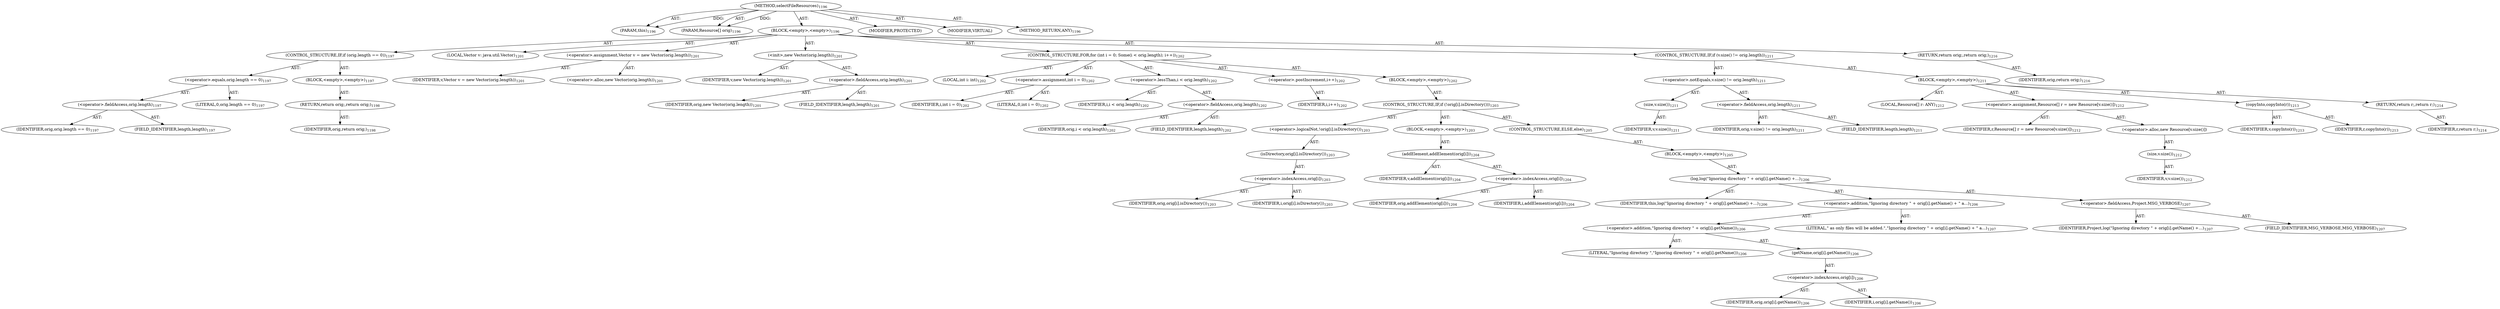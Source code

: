 digraph "selectFileResources" {  
"111669149733" [label = <(METHOD,selectFileResources)<SUB>1196</SUB>> ]
"115964117007" [label = <(PARAM,this)<SUB>1196</SUB>> ]
"115964117073" [label = <(PARAM,Resource[] orig)<SUB>1196</SUB>> ]
"25769803961" [label = <(BLOCK,&lt;empty&gt;,&lt;empty&gt;)<SUB>1196</SUB>> ]
"47244640389" [label = <(CONTROL_STRUCTURE,IF,if (orig.length == 0))<SUB>1197</SUB>> ]
"30064772049" [label = <(&lt;operator&gt;.equals,orig.length == 0)<SUB>1197</SUB>> ]
"30064772050" [label = <(&lt;operator&gt;.fieldAccess,orig.length)<SUB>1197</SUB>> ]
"68719477582" [label = <(IDENTIFIER,orig,orig.length == 0)<SUB>1197</SUB>> ]
"55834575031" [label = <(FIELD_IDENTIFIER,length,length)<SUB>1197</SUB>> ]
"90194313426" [label = <(LITERAL,0,orig.length == 0)<SUB>1197</SUB>> ]
"25769803962" [label = <(BLOCK,&lt;empty&gt;,&lt;empty&gt;)<SUB>1197</SUB>> ]
"146028888084" [label = <(RETURN,return orig;,return orig;)<SUB>1198</SUB>> ]
"68719477583" [label = <(IDENTIFIER,orig,return orig;)<SUB>1198</SUB>> ]
"94489280620" [label = <(LOCAL,Vector v: java.util.Vector)<SUB>1201</SUB>> ]
"30064772051" [label = <(&lt;operator&gt;.assignment,Vector v = new Vector(orig.length))<SUB>1201</SUB>> ]
"68719477584" [label = <(IDENTIFIER,v,Vector v = new Vector(orig.length))<SUB>1201</SUB>> ]
"30064772052" [label = <(&lt;operator&gt;.alloc,new Vector(orig.length))<SUB>1201</SUB>> ]
"30064772053" [label = <(&lt;init&gt;,new Vector(orig.length))<SUB>1201</SUB>> ]
"68719477585" [label = <(IDENTIFIER,v,new Vector(orig.length))<SUB>1201</SUB>> ]
"30064772054" [label = <(&lt;operator&gt;.fieldAccess,orig.length)<SUB>1201</SUB>> ]
"68719477586" [label = <(IDENTIFIER,orig,new Vector(orig.length))<SUB>1201</SUB>> ]
"55834575032" [label = <(FIELD_IDENTIFIER,length,length)<SUB>1201</SUB>> ]
"47244640390" [label = <(CONTROL_STRUCTURE,FOR,for (int i = 0; Some(i &lt; orig.length); i++))<SUB>1202</SUB>> ]
"94489280621" [label = <(LOCAL,int i: int)<SUB>1202</SUB>> ]
"30064772055" [label = <(&lt;operator&gt;.assignment,int i = 0)<SUB>1202</SUB>> ]
"68719477587" [label = <(IDENTIFIER,i,int i = 0)<SUB>1202</SUB>> ]
"90194313427" [label = <(LITERAL,0,int i = 0)<SUB>1202</SUB>> ]
"30064772056" [label = <(&lt;operator&gt;.lessThan,i &lt; orig.length)<SUB>1202</SUB>> ]
"68719477588" [label = <(IDENTIFIER,i,i &lt; orig.length)<SUB>1202</SUB>> ]
"30064772057" [label = <(&lt;operator&gt;.fieldAccess,orig.length)<SUB>1202</SUB>> ]
"68719477589" [label = <(IDENTIFIER,orig,i &lt; orig.length)<SUB>1202</SUB>> ]
"55834575033" [label = <(FIELD_IDENTIFIER,length,length)<SUB>1202</SUB>> ]
"30064772058" [label = <(&lt;operator&gt;.postIncrement,i++)<SUB>1202</SUB>> ]
"68719477590" [label = <(IDENTIFIER,i,i++)<SUB>1202</SUB>> ]
"25769803963" [label = <(BLOCK,&lt;empty&gt;,&lt;empty&gt;)<SUB>1202</SUB>> ]
"47244640391" [label = <(CONTROL_STRUCTURE,IF,if (!orig[i].isDirectory()))<SUB>1203</SUB>> ]
"30064772059" [label = <(&lt;operator&gt;.logicalNot,!orig[i].isDirectory())<SUB>1203</SUB>> ]
"30064772060" [label = <(isDirectory,orig[i].isDirectory())<SUB>1203</SUB>> ]
"30064772061" [label = <(&lt;operator&gt;.indexAccess,orig[i])<SUB>1203</SUB>> ]
"68719477591" [label = <(IDENTIFIER,orig,orig[i].isDirectory())<SUB>1203</SUB>> ]
"68719477592" [label = <(IDENTIFIER,i,orig[i].isDirectory())<SUB>1203</SUB>> ]
"25769803964" [label = <(BLOCK,&lt;empty&gt;,&lt;empty&gt;)<SUB>1203</SUB>> ]
"30064772062" [label = <(addElement,addElement(orig[i]))<SUB>1204</SUB>> ]
"68719477593" [label = <(IDENTIFIER,v,addElement(orig[i]))<SUB>1204</SUB>> ]
"30064772063" [label = <(&lt;operator&gt;.indexAccess,orig[i])<SUB>1204</SUB>> ]
"68719477594" [label = <(IDENTIFIER,orig,addElement(orig[i]))<SUB>1204</SUB>> ]
"68719477595" [label = <(IDENTIFIER,i,addElement(orig[i]))<SUB>1204</SUB>> ]
"47244640392" [label = <(CONTROL_STRUCTURE,ELSE,else)<SUB>1205</SUB>> ]
"25769803965" [label = <(BLOCK,&lt;empty&gt;,&lt;empty&gt;)<SUB>1205</SUB>> ]
"30064772064" [label = <(log,log(&quot;Ignoring directory &quot; + orig[i].getName() +...)<SUB>1206</SUB>> ]
"68719476803" [label = <(IDENTIFIER,this,log(&quot;Ignoring directory &quot; + orig[i].getName() +...)<SUB>1206</SUB>> ]
"30064772065" [label = <(&lt;operator&gt;.addition,&quot;Ignoring directory &quot; + orig[i].getName() + &quot; a...)<SUB>1206</SUB>> ]
"30064772066" [label = <(&lt;operator&gt;.addition,&quot;Ignoring directory &quot; + orig[i].getName())<SUB>1206</SUB>> ]
"90194313428" [label = <(LITERAL,&quot;Ignoring directory &quot;,&quot;Ignoring directory &quot; + orig[i].getName())<SUB>1206</SUB>> ]
"30064772067" [label = <(getName,orig[i].getName())<SUB>1206</SUB>> ]
"30064772068" [label = <(&lt;operator&gt;.indexAccess,orig[i])<SUB>1206</SUB>> ]
"68719477596" [label = <(IDENTIFIER,orig,orig[i].getName())<SUB>1206</SUB>> ]
"68719477597" [label = <(IDENTIFIER,i,orig[i].getName())<SUB>1206</SUB>> ]
"90194313429" [label = <(LITERAL,&quot; as only files will be added.&quot;,&quot;Ignoring directory &quot; + orig[i].getName() + &quot; a...)<SUB>1207</SUB>> ]
"30064772069" [label = <(&lt;operator&gt;.fieldAccess,Project.MSG_VERBOSE)<SUB>1207</SUB>> ]
"68719477598" [label = <(IDENTIFIER,Project,log(&quot;Ignoring directory &quot; + orig[i].getName() +...)<SUB>1207</SUB>> ]
"55834575034" [label = <(FIELD_IDENTIFIER,MSG_VERBOSE,MSG_VERBOSE)<SUB>1207</SUB>> ]
"47244640393" [label = <(CONTROL_STRUCTURE,IF,if (v.size() != orig.length))<SUB>1211</SUB>> ]
"30064772070" [label = <(&lt;operator&gt;.notEquals,v.size() != orig.length)<SUB>1211</SUB>> ]
"30064772071" [label = <(size,v.size())<SUB>1211</SUB>> ]
"68719477599" [label = <(IDENTIFIER,v,v.size())<SUB>1211</SUB>> ]
"30064772072" [label = <(&lt;operator&gt;.fieldAccess,orig.length)<SUB>1211</SUB>> ]
"68719477600" [label = <(IDENTIFIER,orig,v.size() != orig.length)<SUB>1211</SUB>> ]
"55834575035" [label = <(FIELD_IDENTIFIER,length,length)<SUB>1211</SUB>> ]
"25769803966" [label = <(BLOCK,&lt;empty&gt;,&lt;empty&gt;)<SUB>1211</SUB>> ]
"94489280622" [label = <(LOCAL,Resource[] r: ANY)<SUB>1212</SUB>> ]
"30064772073" [label = <(&lt;operator&gt;.assignment,Resource[] r = new Resource[v.size()])<SUB>1212</SUB>> ]
"68719477601" [label = <(IDENTIFIER,r,Resource[] r = new Resource[v.size()])<SUB>1212</SUB>> ]
"30064772074" [label = <(&lt;operator&gt;.alloc,new Resource[v.size()])> ]
"30064772075" [label = <(size,v.size())<SUB>1212</SUB>> ]
"68719477602" [label = <(IDENTIFIER,v,v.size())<SUB>1212</SUB>> ]
"30064772076" [label = <(copyInto,copyInto(r))<SUB>1213</SUB>> ]
"68719477603" [label = <(IDENTIFIER,v,copyInto(r))<SUB>1213</SUB>> ]
"68719477604" [label = <(IDENTIFIER,r,copyInto(r))<SUB>1213</SUB>> ]
"146028888085" [label = <(RETURN,return r;,return r;)<SUB>1214</SUB>> ]
"68719477605" [label = <(IDENTIFIER,r,return r;)<SUB>1214</SUB>> ]
"146028888086" [label = <(RETURN,return orig;,return orig;)<SUB>1216</SUB>> ]
"68719477606" [label = <(IDENTIFIER,orig,return orig;)<SUB>1216</SUB>> ]
"133143986276" [label = <(MODIFIER,PROTECTED)> ]
"133143986277" [label = <(MODIFIER,VIRTUAL)> ]
"128849018917" [label = <(METHOD_RETURN,ANY)<SUB>1196</SUB>> ]
  "111669149733" -> "115964117007"  [ label = "AST: "] 
  "111669149733" -> "115964117073"  [ label = "AST: "] 
  "111669149733" -> "25769803961"  [ label = "AST: "] 
  "111669149733" -> "133143986276"  [ label = "AST: "] 
  "111669149733" -> "133143986277"  [ label = "AST: "] 
  "111669149733" -> "128849018917"  [ label = "AST: "] 
  "25769803961" -> "47244640389"  [ label = "AST: "] 
  "25769803961" -> "94489280620"  [ label = "AST: "] 
  "25769803961" -> "30064772051"  [ label = "AST: "] 
  "25769803961" -> "30064772053"  [ label = "AST: "] 
  "25769803961" -> "47244640390"  [ label = "AST: "] 
  "25769803961" -> "47244640393"  [ label = "AST: "] 
  "25769803961" -> "146028888086"  [ label = "AST: "] 
  "47244640389" -> "30064772049"  [ label = "AST: "] 
  "47244640389" -> "25769803962"  [ label = "AST: "] 
  "30064772049" -> "30064772050"  [ label = "AST: "] 
  "30064772049" -> "90194313426"  [ label = "AST: "] 
  "30064772050" -> "68719477582"  [ label = "AST: "] 
  "30064772050" -> "55834575031"  [ label = "AST: "] 
  "25769803962" -> "146028888084"  [ label = "AST: "] 
  "146028888084" -> "68719477583"  [ label = "AST: "] 
  "30064772051" -> "68719477584"  [ label = "AST: "] 
  "30064772051" -> "30064772052"  [ label = "AST: "] 
  "30064772053" -> "68719477585"  [ label = "AST: "] 
  "30064772053" -> "30064772054"  [ label = "AST: "] 
  "30064772054" -> "68719477586"  [ label = "AST: "] 
  "30064772054" -> "55834575032"  [ label = "AST: "] 
  "47244640390" -> "94489280621"  [ label = "AST: "] 
  "47244640390" -> "30064772055"  [ label = "AST: "] 
  "47244640390" -> "30064772056"  [ label = "AST: "] 
  "47244640390" -> "30064772058"  [ label = "AST: "] 
  "47244640390" -> "25769803963"  [ label = "AST: "] 
  "30064772055" -> "68719477587"  [ label = "AST: "] 
  "30064772055" -> "90194313427"  [ label = "AST: "] 
  "30064772056" -> "68719477588"  [ label = "AST: "] 
  "30064772056" -> "30064772057"  [ label = "AST: "] 
  "30064772057" -> "68719477589"  [ label = "AST: "] 
  "30064772057" -> "55834575033"  [ label = "AST: "] 
  "30064772058" -> "68719477590"  [ label = "AST: "] 
  "25769803963" -> "47244640391"  [ label = "AST: "] 
  "47244640391" -> "30064772059"  [ label = "AST: "] 
  "47244640391" -> "25769803964"  [ label = "AST: "] 
  "47244640391" -> "47244640392"  [ label = "AST: "] 
  "30064772059" -> "30064772060"  [ label = "AST: "] 
  "30064772060" -> "30064772061"  [ label = "AST: "] 
  "30064772061" -> "68719477591"  [ label = "AST: "] 
  "30064772061" -> "68719477592"  [ label = "AST: "] 
  "25769803964" -> "30064772062"  [ label = "AST: "] 
  "30064772062" -> "68719477593"  [ label = "AST: "] 
  "30064772062" -> "30064772063"  [ label = "AST: "] 
  "30064772063" -> "68719477594"  [ label = "AST: "] 
  "30064772063" -> "68719477595"  [ label = "AST: "] 
  "47244640392" -> "25769803965"  [ label = "AST: "] 
  "25769803965" -> "30064772064"  [ label = "AST: "] 
  "30064772064" -> "68719476803"  [ label = "AST: "] 
  "30064772064" -> "30064772065"  [ label = "AST: "] 
  "30064772064" -> "30064772069"  [ label = "AST: "] 
  "30064772065" -> "30064772066"  [ label = "AST: "] 
  "30064772065" -> "90194313429"  [ label = "AST: "] 
  "30064772066" -> "90194313428"  [ label = "AST: "] 
  "30064772066" -> "30064772067"  [ label = "AST: "] 
  "30064772067" -> "30064772068"  [ label = "AST: "] 
  "30064772068" -> "68719477596"  [ label = "AST: "] 
  "30064772068" -> "68719477597"  [ label = "AST: "] 
  "30064772069" -> "68719477598"  [ label = "AST: "] 
  "30064772069" -> "55834575034"  [ label = "AST: "] 
  "47244640393" -> "30064772070"  [ label = "AST: "] 
  "47244640393" -> "25769803966"  [ label = "AST: "] 
  "30064772070" -> "30064772071"  [ label = "AST: "] 
  "30064772070" -> "30064772072"  [ label = "AST: "] 
  "30064772071" -> "68719477599"  [ label = "AST: "] 
  "30064772072" -> "68719477600"  [ label = "AST: "] 
  "30064772072" -> "55834575035"  [ label = "AST: "] 
  "25769803966" -> "94489280622"  [ label = "AST: "] 
  "25769803966" -> "30064772073"  [ label = "AST: "] 
  "25769803966" -> "30064772076"  [ label = "AST: "] 
  "25769803966" -> "146028888085"  [ label = "AST: "] 
  "30064772073" -> "68719477601"  [ label = "AST: "] 
  "30064772073" -> "30064772074"  [ label = "AST: "] 
  "30064772074" -> "30064772075"  [ label = "AST: "] 
  "30064772075" -> "68719477602"  [ label = "AST: "] 
  "30064772076" -> "68719477603"  [ label = "AST: "] 
  "30064772076" -> "68719477604"  [ label = "AST: "] 
  "146028888085" -> "68719477605"  [ label = "AST: "] 
  "146028888086" -> "68719477606"  [ label = "AST: "] 
  "111669149733" -> "115964117007"  [ label = "DDG: "] 
  "111669149733" -> "115964117073"  [ label = "DDG: "] 
}
